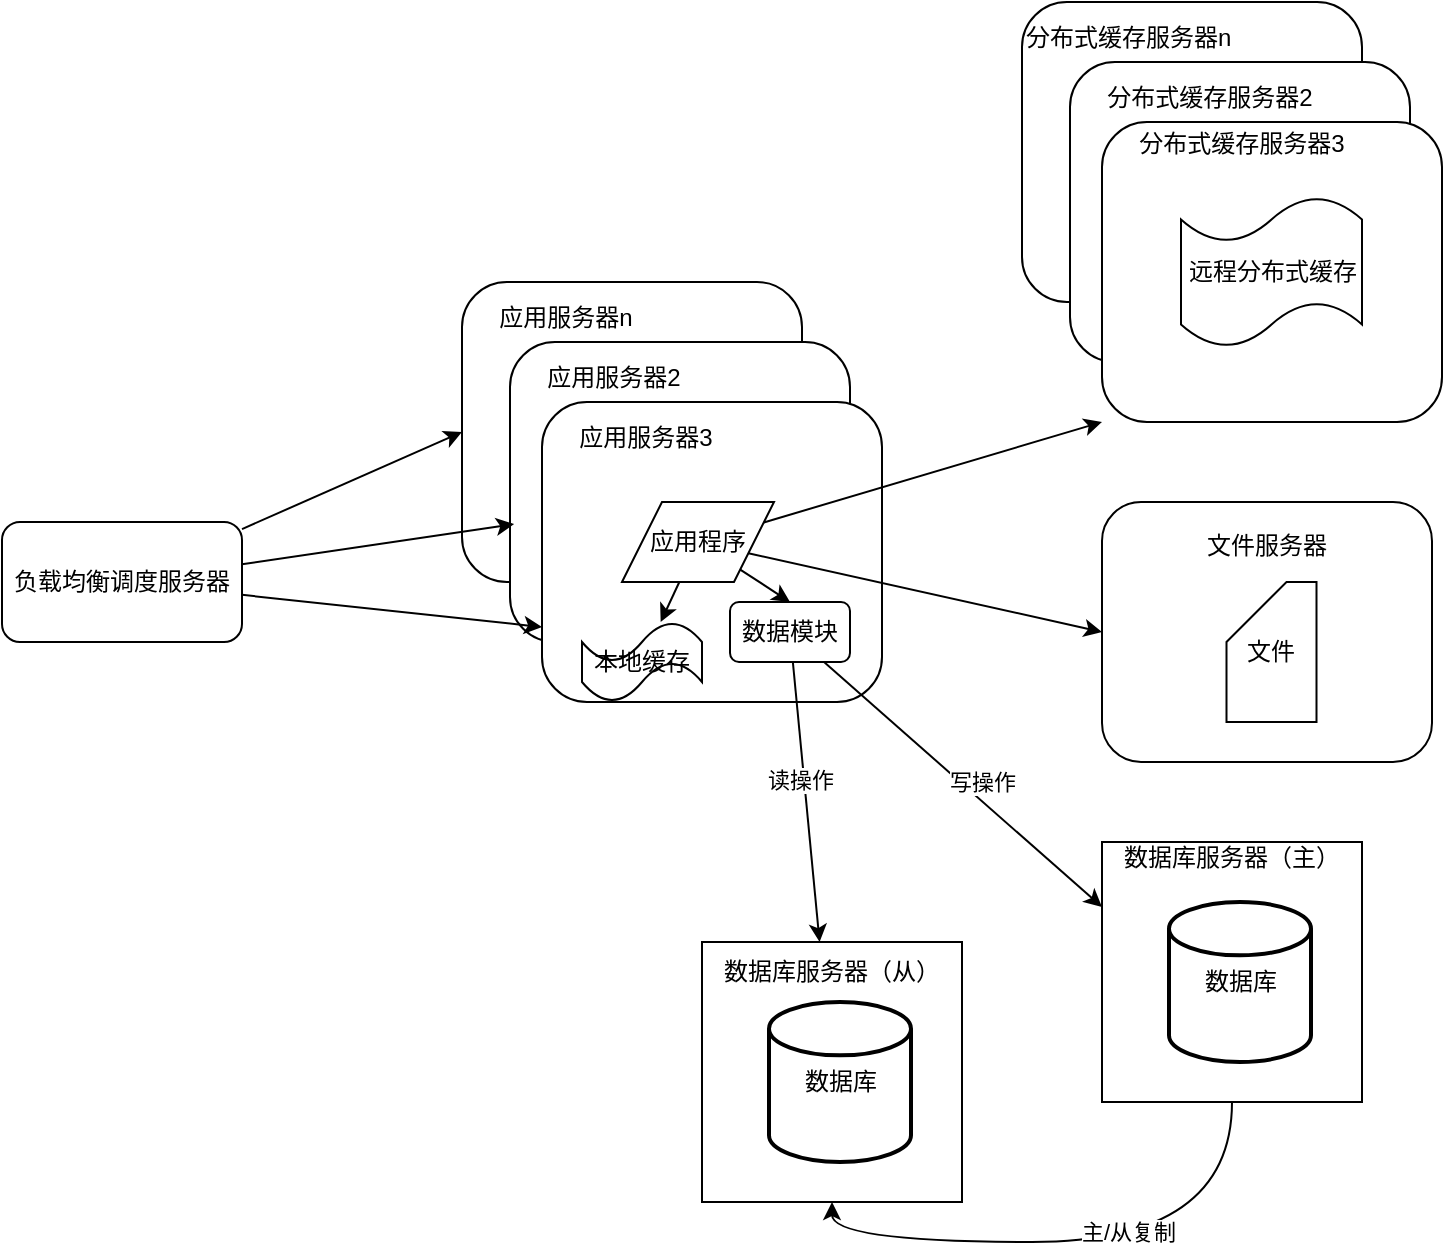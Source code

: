 <mxfile version="17.4.4" type="github">
  <diagram id="zJLA-6uuFh9aqzemILrz" name="第 1 页">
    <mxGraphModel dx="1422" dy="794" grid="0" gridSize="10" guides="1" tooltips="1" connect="1" arrows="1" fold="1" page="0" pageScale="1" pageWidth="827" pageHeight="1169" math="0" shadow="0">
      <root>
        <mxCell id="0" />
        <mxCell id="1" parent="0" />
        <mxCell id="wCUVA2ET7UTk1HlwlOgX-25" style="edgeStyle=orthogonalEdgeStyle;rounded=0;orthogonalLoop=1;jettySize=auto;html=1;entryX=0.5;entryY=1;entryDx=0;entryDy=0;curved=1;exitX=0.5;exitY=1;exitDx=0;exitDy=0;" parent="1" source="wCUVA2ET7UTk1HlwlOgX-22" target="wCUVA2ET7UTk1HlwlOgX-23" edge="1">
          <mxGeometry relative="1" as="geometry">
            <Array as="points">
              <mxPoint x="665" y="650" />
              <mxPoint x="465" y="650" />
            </Array>
          </mxGeometry>
        </mxCell>
        <mxCell id="wCUVA2ET7UTk1HlwlOgX-26" value="主/从复制" style="edgeLabel;html=1;align=center;verticalAlign=middle;resizable=0;points=[];" parent="wCUVA2ET7UTk1HlwlOgX-25" vertex="1" connectable="0">
          <mxGeometry x="-0.159" y="-5" relative="1" as="geometry">
            <mxPoint as="offset" />
          </mxGeometry>
        </mxCell>
        <mxCell id="wCUVA2ET7UTk1HlwlOgX-22" value="数据库服务器（主）&lt;br&gt;&lt;br&gt;&lt;br&gt;&lt;br&gt;&lt;br&gt;&lt;br&gt;&lt;br&gt;&lt;br&gt;&lt;br&gt;" style="whiteSpace=wrap;html=1;aspect=fixed;" parent="1" vertex="1">
          <mxGeometry x="600" y="450" width="130" height="130" as="geometry" />
        </mxCell>
        <mxCell id="wCUVA2ET7UTk1HlwlOgX-35" style="edgeStyle=none;rounded=0;orthogonalLoop=1;jettySize=auto;html=1;entryX=0;entryY=0.5;entryDx=0;entryDy=0;" parent="1" source="wCUVA2ET7UTk1HlwlOgX-2" target="wCUVA2ET7UTk1HlwlOgX-5" edge="1">
          <mxGeometry relative="1" as="geometry" />
        </mxCell>
        <mxCell id="wCUVA2ET7UTk1HlwlOgX-2" value="负载均衡调度服务器" style="rounded=1;whiteSpace=wrap;html=1;" parent="1" vertex="1">
          <mxGeometry x="50" y="290" width="120" height="60" as="geometry" />
        </mxCell>
        <mxCell id="wCUVA2ET7UTk1HlwlOgX-5" value="&amp;nbsp; &amp;nbsp; &amp;nbsp;应用服务器n&lt;br&gt;&lt;br&gt;&lt;br&gt;&lt;br&gt;&lt;br&gt;&lt;br&gt;&lt;br&gt;&lt;br&gt;&lt;br&gt;" style="rounded=1;whiteSpace=wrap;html=1;align=left;" parent="1" vertex="1">
          <mxGeometry x="280" y="170" width="170" height="150" as="geometry" />
        </mxCell>
        <mxCell id="wCUVA2ET7UTk1HlwlOgX-8" value="&amp;nbsp; &amp;nbsp; &amp;nbsp;应用服务器2&lt;br&gt;&lt;br&gt;&lt;br&gt;&lt;br&gt;&lt;br&gt;&lt;br&gt;&lt;br&gt;&lt;br&gt;&lt;br&gt;" style="rounded=1;whiteSpace=wrap;html=1;align=left;" parent="1" vertex="1">
          <mxGeometry x="304" y="200" width="170" height="150" as="geometry" />
        </mxCell>
        <mxCell id="wCUVA2ET7UTk1HlwlOgX-9" value="&amp;nbsp; &amp;nbsp; &amp;nbsp;应用服务器3&lt;br&gt;&lt;br&gt;&lt;br&gt;&lt;br&gt;&lt;br&gt;&lt;br&gt;&lt;br&gt;&lt;br&gt;&lt;br&gt;" style="rounded=1;whiteSpace=wrap;html=1;align=left;" parent="1" vertex="1">
          <mxGeometry x="320" y="230" width="170" height="150" as="geometry" />
        </mxCell>
        <mxCell id="wCUVA2ET7UTk1HlwlOgX-31" style="edgeStyle=none;rounded=0;orthogonalLoop=1;jettySize=auto;html=1;entryX=0.5;entryY=0;entryDx=0;entryDy=0;" parent="1" source="wCUVA2ET7UTk1HlwlOgX-10" target="wCUVA2ET7UTk1HlwlOgX-12" edge="1">
          <mxGeometry relative="1" as="geometry" />
        </mxCell>
        <mxCell id="wCUVA2ET7UTk1HlwlOgX-32" style="edgeStyle=none;rounded=0;orthogonalLoop=1;jettySize=auto;html=1;" parent="1" source="wCUVA2ET7UTk1HlwlOgX-10" target="wCUVA2ET7UTk1HlwlOgX-11" edge="1">
          <mxGeometry relative="1" as="geometry" />
        </mxCell>
        <mxCell id="wCUVA2ET7UTk1HlwlOgX-33" style="edgeStyle=none;rounded=0;orthogonalLoop=1;jettySize=auto;html=1;entryX=0;entryY=1;entryDx=0;entryDy=0;" parent="1" source="wCUVA2ET7UTk1HlwlOgX-10" target="wCUVA2ET7UTk1HlwlOgX-15" edge="1">
          <mxGeometry relative="1" as="geometry" />
        </mxCell>
        <mxCell id="wCUVA2ET7UTk1HlwlOgX-34" style="edgeStyle=none;rounded=0;orthogonalLoop=1;jettySize=auto;html=1;entryX=0;entryY=0.5;entryDx=0;entryDy=0;" parent="1" source="wCUVA2ET7UTk1HlwlOgX-10" target="wCUVA2ET7UTk1HlwlOgX-19" edge="1">
          <mxGeometry relative="1" as="geometry" />
        </mxCell>
        <mxCell id="wCUVA2ET7UTk1HlwlOgX-10" value="应用程序" style="shape=parallelogram;perimeter=parallelogramPerimeter;whiteSpace=wrap;html=1;fixedSize=1;" parent="1" vertex="1">
          <mxGeometry x="360" y="280" width="76" height="40" as="geometry" />
        </mxCell>
        <mxCell id="wCUVA2ET7UTk1HlwlOgX-11" value="本地缓存" style="shape=tape;whiteSpace=wrap;html=1;size=0.5;" parent="1" vertex="1">
          <mxGeometry x="340" y="340" width="60" height="40" as="geometry" />
        </mxCell>
        <mxCell id="wCUVA2ET7UTk1HlwlOgX-27" style="rounded=0;orthogonalLoop=1;jettySize=auto;html=1;entryX=0;entryY=0.25;entryDx=0;entryDy=0;" parent="1" source="wCUVA2ET7UTk1HlwlOgX-12" target="wCUVA2ET7UTk1HlwlOgX-22" edge="1">
          <mxGeometry relative="1" as="geometry" />
        </mxCell>
        <mxCell id="wCUVA2ET7UTk1HlwlOgX-29" value="写操作" style="edgeLabel;html=1;align=center;verticalAlign=middle;resizable=0;points=[];" parent="wCUVA2ET7UTk1HlwlOgX-27" vertex="1" connectable="0">
          <mxGeometry x="0.292" y="-1" relative="1" as="geometry">
            <mxPoint x="-10" y="-20" as="offset" />
          </mxGeometry>
        </mxCell>
        <mxCell id="wCUVA2ET7UTk1HlwlOgX-28" style="edgeStyle=none;rounded=0;orthogonalLoop=1;jettySize=auto;html=1;" parent="1" source="wCUVA2ET7UTk1HlwlOgX-12" target="wCUVA2ET7UTk1HlwlOgX-23" edge="1">
          <mxGeometry relative="1" as="geometry" />
        </mxCell>
        <mxCell id="wCUVA2ET7UTk1HlwlOgX-30" value="读操作" style="edgeLabel;html=1;align=center;verticalAlign=middle;resizable=0;points=[];" parent="wCUVA2ET7UTk1HlwlOgX-28" vertex="1" connectable="0">
          <mxGeometry x="-0.16" y="-2" relative="1" as="geometry">
            <mxPoint as="offset" />
          </mxGeometry>
        </mxCell>
        <mxCell id="wCUVA2ET7UTk1HlwlOgX-12" value="数据模块" style="rounded=1;whiteSpace=wrap;html=1;" parent="1" vertex="1">
          <mxGeometry x="414" y="330" width="60" height="30" as="geometry" />
        </mxCell>
        <mxCell id="wCUVA2ET7UTk1HlwlOgX-13" value="分布式缓存服务器n&lt;br&gt;&lt;br&gt;&lt;br&gt;&lt;br&gt;&lt;br&gt;&lt;br&gt;&lt;br&gt;&lt;br&gt;&lt;br&gt;" style="rounded=1;whiteSpace=wrap;html=1;align=left;" parent="1" vertex="1">
          <mxGeometry x="560" y="30" width="170" height="150" as="geometry" />
        </mxCell>
        <mxCell id="wCUVA2ET7UTk1HlwlOgX-14" value="&amp;nbsp; &amp;nbsp; &amp;nbsp;分布式缓存服务器2&lt;br&gt;&lt;br&gt;&lt;br&gt;&lt;br&gt;&lt;br&gt;&lt;br&gt;&lt;br&gt;&lt;br&gt;&lt;br&gt;" style="rounded=1;whiteSpace=wrap;html=1;align=left;" parent="1" vertex="1">
          <mxGeometry x="584" y="60" width="170" height="150" as="geometry" />
        </mxCell>
        <mxCell id="wCUVA2ET7UTk1HlwlOgX-15" value="&amp;nbsp; &amp;nbsp; &amp;nbsp;分布式缓存服务器3&lt;br&gt;&lt;br&gt;&lt;br&gt;&lt;br&gt;&lt;br&gt;&lt;br&gt;&lt;br&gt;&lt;br&gt;&lt;br&gt;&lt;br&gt;" style="rounded=1;whiteSpace=wrap;html=1;align=left;" parent="1" vertex="1">
          <mxGeometry x="600" y="90" width="170" height="150" as="geometry" />
        </mxCell>
        <mxCell id="wCUVA2ET7UTk1HlwlOgX-17" value="远程分布式缓存" style="shape=tape;whiteSpace=wrap;html=1;size=0.3;" parent="1" vertex="1">
          <mxGeometry x="639.5" y="127.5" width="90.5" height="75" as="geometry" />
        </mxCell>
        <mxCell id="wCUVA2ET7UTk1HlwlOgX-19" value="文件服务器&lt;br&gt;&lt;br&gt;&lt;br&gt;&lt;br&gt;&lt;br&gt;&lt;br&gt;&lt;br&gt;" style="rounded=1;whiteSpace=wrap;html=1;" parent="1" vertex="1">
          <mxGeometry x="600" y="280" width="165" height="130" as="geometry" />
        </mxCell>
        <mxCell id="wCUVA2ET7UTk1HlwlOgX-20" value="文件" style="shape=card;whiteSpace=wrap;html=1;" parent="1" vertex="1">
          <mxGeometry x="662.25" y="320" width="45" height="70" as="geometry" />
        </mxCell>
        <mxCell id="wCUVA2ET7UTk1HlwlOgX-21" value="数据库" style="strokeWidth=2;html=1;shape=mxgraph.flowchart.database;whiteSpace=wrap;" parent="1" vertex="1">
          <mxGeometry x="633.5" y="480" width="71" height="80" as="geometry" />
        </mxCell>
        <mxCell id="wCUVA2ET7UTk1HlwlOgX-23" value="数据库服务器（从）&lt;br&gt;&lt;br&gt;&lt;br&gt;&lt;br&gt;&lt;br&gt;&lt;br&gt;&lt;br&gt;&lt;br&gt;" style="whiteSpace=wrap;html=1;aspect=fixed;" parent="1" vertex="1">
          <mxGeometry x="400" y="500" width="130" height="130" as="geometry" />
        </mxCell>
        <mxCell id="wCUVA2ET7UTk1HlwlOgX-24" value="数据库" style="strokeWidth=2;html=1;shape=mxgraph.flowchart.database;whiteSpace=wrap;" parent="1" vertex="1">
          <mxGeometry x="433.5" y="530" width="71" height="80" as="geometry" />
        </mxCell>
        <mxCell id="wCUVA2ET7UTk1HlwlOgX-36" style="edgeStyle=none;rounded=0;orthogonalLoop=1;jettySize=auto;html=1;entryX=0.012;entryY=0.607;entryDx=0;entryDy=0;entryPerimeter=0;" parent="1" source="wCUVA2ET7UTk1HlwlOgX-2" target="wCUVA2ET7UTk1HlwlOgX-8" edge="1">
          <mxGeometry relative="1" as="geometry" />
        </mxCell>
        <mxCell id="wCUVA2ET7UTk1HlwlOgX-37" style="edgeStyle=none;rounded=0;orthogonalLoop=1;jettySize=auto;html=1;entryX=0;entryY=0.75;entryDx=0;entryDy=0;" parent="1" source="wCUVA2ET7UTk1HlwlOgX-2" target="wCUVA2ET7UTk1HlwlOgX-9" edge="1">
          <mxGeometry relative="1" as="geometry" />
        </mxCell>
      </root>
    </mxGraphModel>
  </diagram>
</mxfile>
